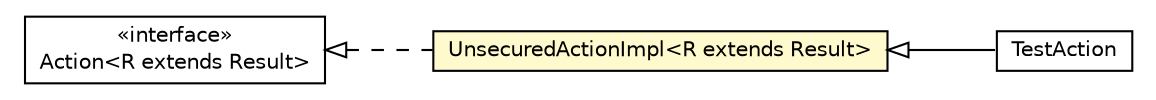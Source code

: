 #!/usr/local/bin/dot
#
# Class diagram 
# Generated by UMLGraph version R5_6-24-gf6e263 (http://www.umlgraph.org/)
#

digraph G {
	edge [fontname="Helvetica",fontsize=10,labelfontname="Helvetica",labelfontsize=10];
	node [fontname="Helvetica",fontsize=10,shape=plaintext];
	nodesep=0.25;
	ranksep=0.5;
	rankdir=LR;
	// com.gwtplatform.dispatch.shared.Action<R extends com.gwtplatform.dispatch.shared.Result>
	c389245 [label=<<table title="com.gwtplatform.dispatch.shared.Action" border="0" cellborder="1" cellspacing="0" cellpadding="2" port="p" href="./Action.html">
		<tr><td><table border="0" cellspacing="0" cellpadding="1">
<tr><td align="center" balign="center"> &#171;interface&#187; </td></tr>
<tr><td align="center" balign="center"> Action&lt;R extends Result&gt; </td></tr>
		</table></td></tr>
		</table>>, URL="./Action.html", fontname="Helvetica", fontcolor="black", fontsize=10.0];
	// com.gwtplatform.dispatch.shared.UnsecuredActionImpl<R extends com.gwtplatform.dispatch.shared.Result>
	c389258 [label=<<table title="com.gwtplatform.dispatch.shared.UnsecuredActionImpl" border="0" cellborder="1" cellspacing="0" cellpadding="2" port="p" bgcolor="lemonChiffon" href="./UnsecuredActionImpl.html">
		<tr><td><table border="0" cellspacing="0" cellpadding="1">
<tr><td align="center" balign="center"> UnsecuredActionImpl&lt;R extends Result&gt; </td></tr>
		</table></td></tr>
		</table>>, URL="./UnsecuredActionImpl.html", fontname="Helvetica", fontcolor="black", fontsize=10.0];
	// com.gwtplatform.dispatch.shared.action.TestAction
	c389529 [label=<<table title="com.gwtplatform.dispatch.shared.action.TestAction" border="0" cellborder="1" cellspacing="0" cellpadding="2" port="p" href="./action/TestAction.html">
		<tr><td><table border="0" cellspacing="0" cellpadding="1">
<tr><td align="center" balign="center"> TestAction </td></tr>
		</table></td></tr>
		</table>>, URL="./action/TestAction.html", fontname="Helvetica", fontcolor="black", fontsize=10.0];
	//com.gwtplatform.dispatch.shared.UnsecuredActionImpl<R extends com.gwtplatform.dispatch.shared.Result> implements com.gwtplatform.dispatch.shared.Action<R extends com.gwtplatform.dispatch.shared.Result>
	c389245:p -> c389258:p [dir=back,arrowtail=empty,style=dashed];
	//com.gwtplatform.dispatch.shared.action.TestAction extends com.gwtplatform.dispatch.shared.UnsecuredActionImpl<com.gwtplatform.dispatch.shared.action.TestResult>
	c389258:p -> c389529:p [dir=back,arrowtail=empty];
}


